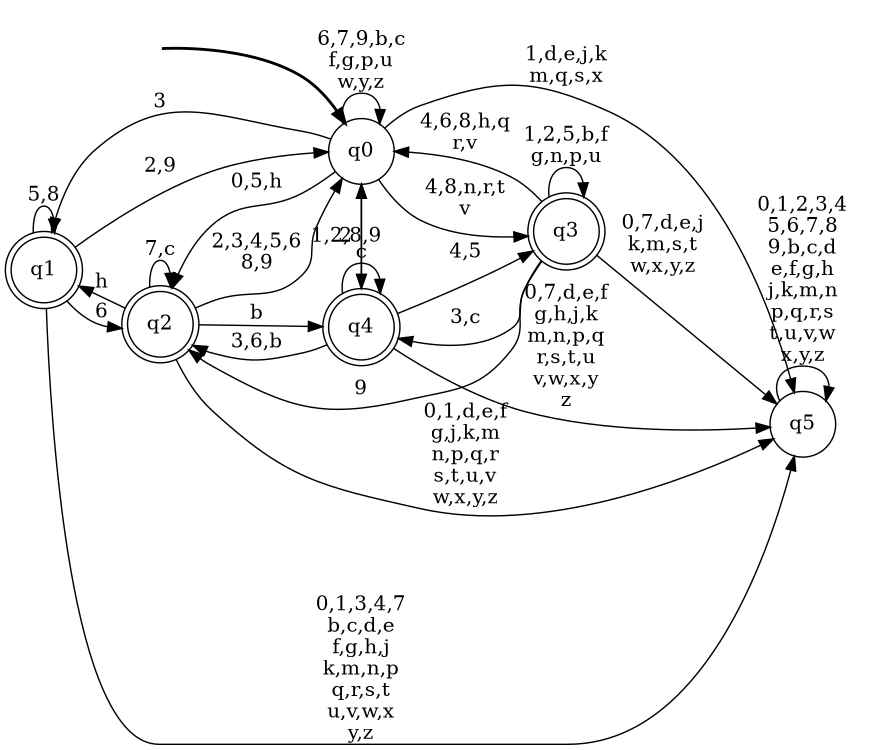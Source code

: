 digraph BlueStar {
__start0 [style = invis, shape = none, label = "", width = 0, height = 0];

rankdir=LR;
size="8,5";

s0 [style="filled", color="black", fillcolor="white" shape="circle", label="q0"];
s1 [style="rounded,filled", color="black", fillcolor="white" shape="doublecircle", label="q1"];
s2 [style="rounded,filled", color="black", fillcolor="white" shape="doublecircle", label="q2"];
s3 [style="rounded,filled", color="black", fillcolor="white" shape="doublecircle", label="q3"];
s4 [style="rounded,filled", color="black", fillcolor="white" shape="doublecircle", label="q4"];
s5 [style="filled", color="black", fillcolor="white" shape="circle", label="q5"];
subgraph cluster_main { 
	graph [pad=".75", ranksep="0.15", nodesep="0.15"];
	 style=invis; 
	__start0 -> s0 [penwidth=2];
}
s0 -> s0 [label="6,7,9,b,c\nf,g,p,u\nw,y,z"];
s0 -> s1 [label="3"];
s0 -> s2 [label="0,5,h"];
s0 -> s3 [label="4,8,n,r,t\nv"];
s0 -> s4 [label="2"];
s0 -> s5 [label="1,d,e,j,k\nm,q,s,x"];
s1 -> s0 [label="2,9"];
s1 -> s1 [label="5,8"];
s1 -> s2 [label="6"];
s1 -> s5 [label="0,1,3,4,7\nb,c,d,e\nf,g,h,j\nk,m,n,p\nq,r,s,t\nu,v,w,x\ny,z"];
s2 -> s0 [label="2,3,4,5,6\n8,9"];
s2 -> s1 [label="h"];
s2 -> s2 [label="7,c"];
s2 -> s4 [label="b"];
s2 -> s5 [label="0,1,d,e,f\ng,j,k,m\nn,p,q,r\ns,t,u,v\nw,x,y,z"];
s3 -> s0 [label="4,6,8,h,q\nr,v"];
s3 -> s2 [label="9"];
s3 -> s3 [label="1,2,5,b,f\ng,n,p,u"];
s3 -> s4 [label="3,c"];
s3 -> s5 [label="0,7,d,e,j\nk,m,s,t\nw,x,y,z"];
s4 -> s0 [label="1,2,8,9"];
s4 -> s2 [label="3,6,b"];
s4 -> s3 [label="4,5"];
s4 -> s4 [label="c"];
s4 -> s5 [label="0,7,d,e,f\ng,h,j,k\nm,n,p,q\nr,s,t,u\nv,w,x,y\nz"];
s5 -> s5 [label="0,1,2,3,4\n5,6,7,8\n9,b,c,d\ne,f,g,h\nj,k,m,n\np,q,r,s\nt,u,v,w\nx,y,z"];

}